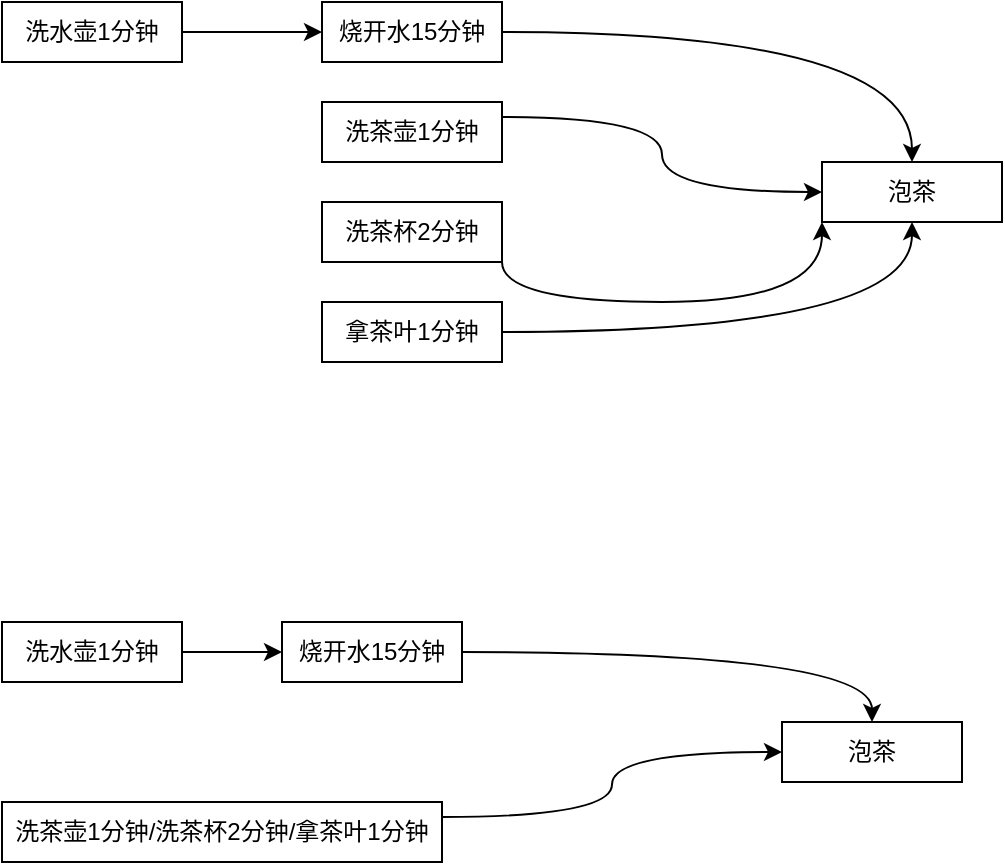 <mxfile version="14.4.3" type="device"><diagram id="7LrMmBy2FKCmFoF0mVOD" name="第 1 页"><mxGraphModel dx="1086" dy="806" grid="1" gridSize="10" guides="1" tooltips="1" connect="1" arrows="1" fold="1" page="1" pageScale="1" pageWidth="827" pageHeight="1169" math="0" shadow="0"><root><mxCell id="0"/><mxCell id="1" parent="0"/><mxCell id="Y2snSVdsQzlxLRgQuM0b-17" style="edgeStyle=orthogonalEdgeStyle;rounded=0;orthogonalLoop=1;jettySize=auto;html=1;entryX=0;entryY=0.5;entryDx=0;entryDy=0;" edge="1" parent="1" source="Y2snSVdsQzlxLRgQuM0b-1" target="Y2snSVdsQzlxLRgQuM0b-10"><mxGeometry relative="1" as="geometry"/></mxCell><mxCell id="Y2snSVdsQzlxLRgQuM0b-1" value="洗水壶1分钟" style="rounded=0;whiteSpace=wrap;html=1;" vertex="1" parent="1"><mxGeometry x="120" y="100" width="90" height="30" as="geometry"/></mxCell><mxCell id="Y2snSVdsQzlxLRgQuM0b-18" style="edgeStyle=orthogonalEdgeStyle;orthogonalLoop=1;jettySize=auto;html=1;curved=1;" edge="1" parent="1" source="Y2snSVdsQzlxLRgQuM0b-10" target="Y2snSVdsQzlxLRgQuM0b-11"><mxGeometry relative="1" as="geometry"/></mxCell><mxCell id="Y2snSVdsQzlxLRgQuM0b-10" value="烧开水15分钟" style="rounded=0;whiteSpace=wrap;html=1;" vertex="1" parent="1"><mxGeometry x="280" y="100" width="90" height="30" as="geometry"/></mxCell><mxCell id="Y2snSVdsQzlxLRgQuM0b-11" value="泡茶" style="rounded=0;whiteSpace=wrap;html=1;" vertex="1" parent="1"><mxGeometry x="530" y="180" width="90" height="30" as="geometry"/></mxCell><mxCell id="Y2snSVdsQzlxLRgQuM0b-21" style="edgeStyle=orthogonalEdgeStyle;curved=1;orthogonalLoop=1;jettySize=auto;html=1;entryX=0.5;entryY=1;entryDx=0;entryDy=0;" edge="1" parent="1" source="Y2snSVdsQzlxLRgQuM0b-12" target="Y2snSVdsQzlxLRgQuM0b-11"><mxGeometry relative="1" as="geometry"/></mxCell><mxCell id="Y2snSVdsQzlxLRgQuM0b-12" value="拿茶叶1分钟" style="rounded=0;whiteSpace=wrap;html=1;" vertex="1" parent="1"><mxGeometry x="280" y="250" width="90" height="30" as="geometry"/></mxCell><mxCell id="Y2snSVdsQzlxLRgQuM0b-20" style="edgeStyle=orthogonalEdgeStyle;curved=1;orthogonalLoop=1;jettySize=auto;html=1;exitX=1;exitY=1;exitDx=0;exitDy=0;entryX=0;entryY=1;entryDx=0;entryDy=0;" edge="1" parent="1" source="Y2snSVdsQzlxLRgQuM0b-13" target="Y2snSVdsQzlxLRgQuM0b-11"><mxGeometry relative="1" as="geometry"><mxPoint x="470" y="195" as="targetPoint"/></mxGeometry></mxCell><mxCell id="Y2snSVdsQzlxLRgQuM0b-13" value="洗茶杯2分钟" style="rounded=0;whiteSpace=wrap;html=1;" vertex="1" parent="1"><mxGeometry x="280" y="200" width="90" height="30" as="geometry"/></mxCell><mxCell id="Y2snSVdsQzlxLRgQuM0b-19" style="edgeStyle=orthogonalEdgeStyle;orthogonalLoop=1;jettySize=auto;html=1;curved=1;entryX=0;entryY=0.5;entryDx=0;entryDy=0;exitX=1;exitY=0.25;exitDx=0;exitDy=0;" edge="1" parent="1" source="Y2snSVdsQzlxLRgQuM0b-14" target="Y2snSVdsQzlxLRgQuM0b-11"><mxGeometry relative="1" as="geometry"/></mxCell><mxCell id="Y2snSVdsQzlxLRgQuM0b-14" value="洗茶壶1分钟" style="rounded=0;whiteSpace=wrap;html=1;" vertex="1" parent="1"><mxGeometry x="280" y="150" width="90" height="30" as="geometry"/></mxCell><mxCell id="Y2snSVdsQzlxLRgQuM0b-22" style="edgeStyle=orthogonalEdgeStyle;rounded=0;orthogonalLoop=1;jettySize=auto;html=1;entryX=0;entryY=0.5;entryDx=0;entryDy=0;" edge="1" parent="1" source="Y2snSVdsQzlxLRgQuM0b-23" target="Y2snSVdsQzlxLRgQuM0b-25"><mxGeometry relative="1" as="geometry"/></mxCell><mxCell id="Y2snSVdsQzlxLRgQuM0b-23" value="洗水壶1分钟" style="rounded=0;whiteSpace=wrap;html=1;" vertex="1" parent="1"><mxGeometry x="120" y="410" width="90" height="30" as="geometry"/></mxCell><mxCell id="Y2snSVdsQzlxLRgQuM0b-24" style="edgeStyle=orthogonalEdgeStyle;orthogonalLoop=1;jettySize=auto;html=1;curved=1;" edge="1" parent="1" source="Y2snSVdsQzlxLRgQuM0b-25" target="Y2snSVdsQzlxLRgQuM0b-26"><mxGeometry relative="1" as="geometry"/></mxCell><mxCell id="Y2snSVdsQzlxLRgQuM0b-25" value="烧开水15分钟" style="rounded=0;whiteSpace=wrap;html=1;" vertex="1" parent="1"><mxGeometry x="260" y="410" width="90" height="30" as="geometry"/></mxCell><mxCell id="Y2snSVdsQzlxLRgQuM0b-26" value="泡茶" style="rounded=0;whiteSpace=wrap;html=1;" vertex="1" parent="1"><mxGeometry x="510" y="460" width="90" height="30" as="geometry"/></mxCell><mxCell id="Y2snSVdsQzlxLRgQuM0b-31" style="edgeStyle=orthogonalEdgeStyle;orthogonalLoop=1;jettySize=auto;html=1;curved=1;entryX=0;entryY=0.5;entryDx=0;entryDy=0;exitX=1;exitY=0.25;exitDx=0;exitDy=0;" edge="1" parent="1" source="Y2snSVdsQzlxLRgQuM0b-32" target="Y2snSVdsQzlxLRgQuM0b-26"><mxGeometry relative="1" as="geometry"/></mxCell><mxCell id="Y2snSVdsQzlxLRgQuM0b-32" value="洗茶壶1分钟/洗茶杯2分钟/拿茶叶1分钟" style="rounded=0;whiteSpace=wrap;html=1;" vertex="1" parent="1"><mxGeometry x="120" y="500" width="220" height="30" as="geometry"/></mxCell></root></mxGraphModel></diagram></mxfile>